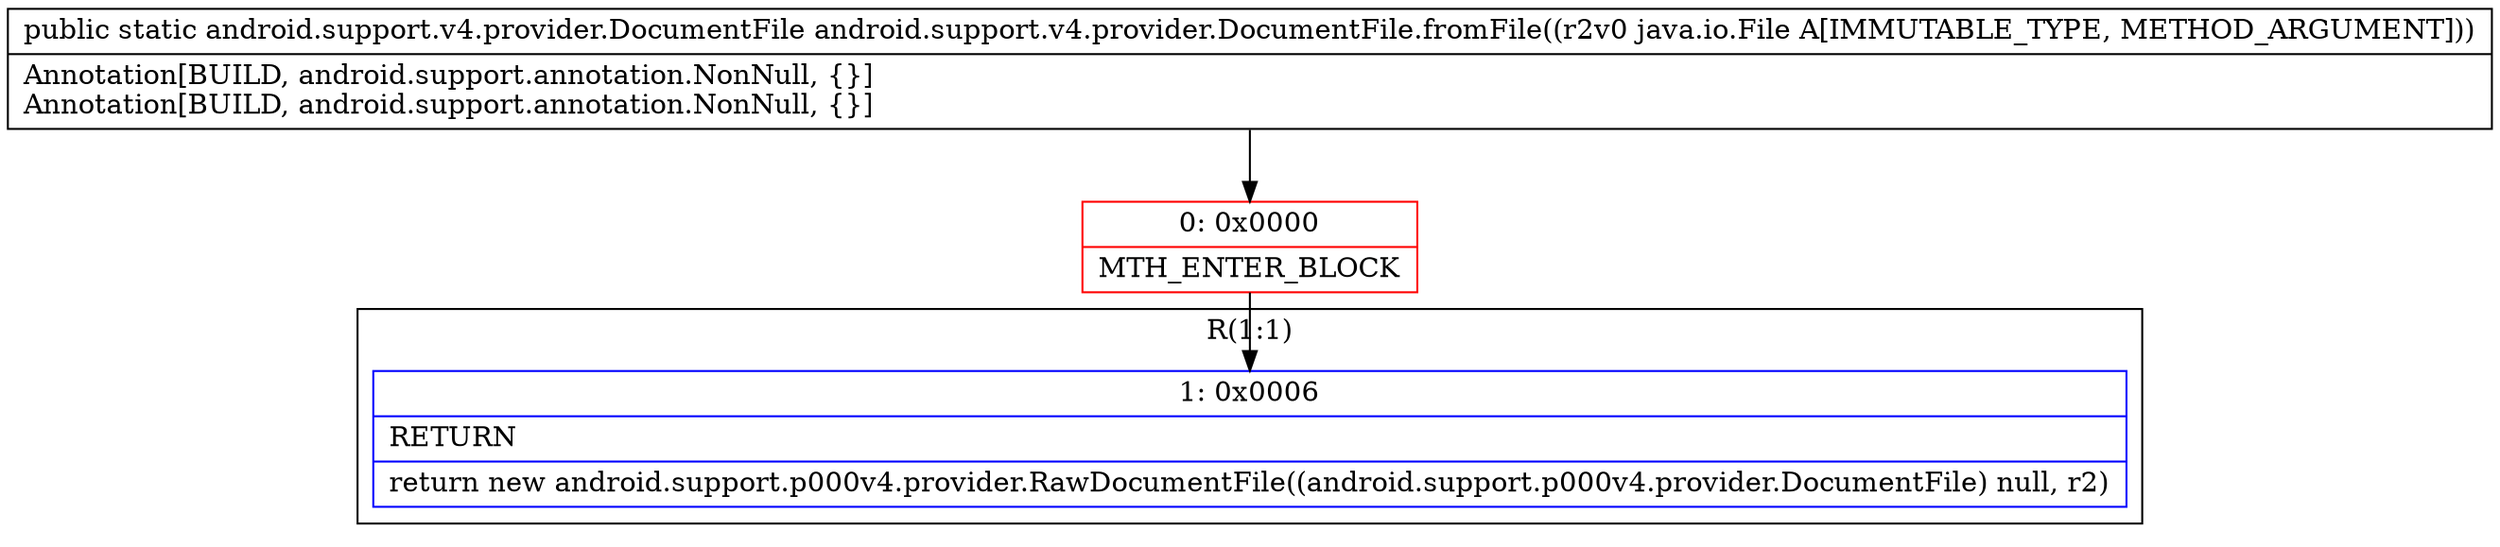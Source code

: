 digraph "CFG forandroid.support.v4.provider.DocumentFile.fromFile(Ljava\/io\/File;)Landroid\/support\/v4\/provider\/DocumentFile;" {
subgraph cluster_Region_234569308 {
label = "R(1:1)";
node [shape=record,color=blue];
Node_1 [shape=record,label="{1\:\ 0x0006|RETURN\l|return new android.support.p000v4.provider.RawDocumentFile((android.support.p000v4.provider.DocumentFile) null, r2)\l}"];
}
Node_0 [shape=record,color=red,label="{0\:\ 0x0000|MTH_ENTER_BLOCK\l}"];
MethodNode[shape=record,label="{public static android.support.v4.provider.DocumentFile android.support.v4.provider.DocumentFile.fromFile((r2v0 java.io.File A[IMMUTABLE_TYPE, METHOD_ARGUMENT]))  | Annotation[BUILD, android.support.annotation.NonNull, \{\}]\lAnnotation[BUILD, android.support.annotation.NonNull, \{\}]\l}"];
MethodNode -> Node_0;
Node_0 -> Node_1;
}

